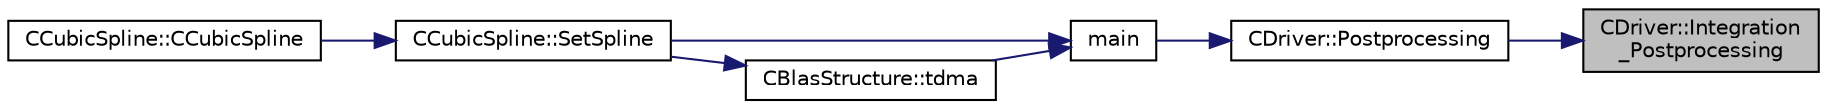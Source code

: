 digraph "CDriver::Integration_Postprocessing"
{
 // LATEX_PDF_SIZE
  edge [fontname="Helvetica",fontsize="10",labelfontname="Helvetica",labelfontsize="10"];
  node [fontname="Helvetica",fontsize="10",shape=record];
  rankdir="RL";
  Node1 [label="CDriver::Integration\l_Postprocessing",height=0.2,width=0.4,color="black", fillcolor="grey75", style="filled", fontcolor="black",tooltip="Definition and allocation of all integration classes."];
  Node1 -> Node2 [dir="back",color="midnightblue",fontsize="10",style="solid",fontname="Helvetica"];
  Node2 [label="CDriver::Postprocessing",height=0.2,width=0.4,color="black", fillcolor="white", style="filled",URL="$classCDriver.html#a6ad9df8d8a8de75033ef296fed39c213",tooltip="Deallocation routine."];
  Node2 -> Node3 [dir="back",color="midnightblue",fontsize="10",style="solid",fontname="Helvetica"];
  Node3 [label="main",height=0.2,width=0.4,color="black", fillcolor="white", style="filled",URL="$SU2__CFD_8cpp.html#a0ddf1224851353fc92bfbff6f499fa97",tooltip=" "];
  Node3 -> Node4 [dir="back",color="midnightblue",fontsize="10",style="solid",fontname="Helvetica"];
  Node4 [label="CCubicSpline::SetSpline",height=0.2,width=0.4,color="black", fillcolor="white", style="filled",URL="$classCCubicSpline.html#adebd09a8541c796bef56126c6dac8217",tooltip="Build the spline."];
  Node4 -> Node5 [dir="back",color="midnightblue",fontsize="10",style="solid",fontname="Helvetica"];
  Node5 [label="CCubicSpline::CCubicSpline",height=0.2,width=0.4,color="black", fillcolor="white", style="filled",URL="$classCCubicSpline.html#a54563f11c26c56e03c2eb1a792fce067",tooltip="Constructor of the CCubicSpline class (defaults to natural spline)."];
  Node3 -> Node6 [dir="back",color="midnightblue",fontsize="10",style="solid",fontname="Helvetica"];
  Node6 [label="CBlasStructure::tdma",height=0.2,width=0.4,color="black", fillcolor="white", style="filled",URL="$classCBlasStructure.html#aa0cc381060dee0e8c2d4d1e326e64feb",tooltip="Algorithm to solve a linear system with a tridiagonal matrix."];
  Node6 -> Node4 [dir="back",color="midnightblue",fontsize="10",style="solid",fontname="Helvetica"];
}
